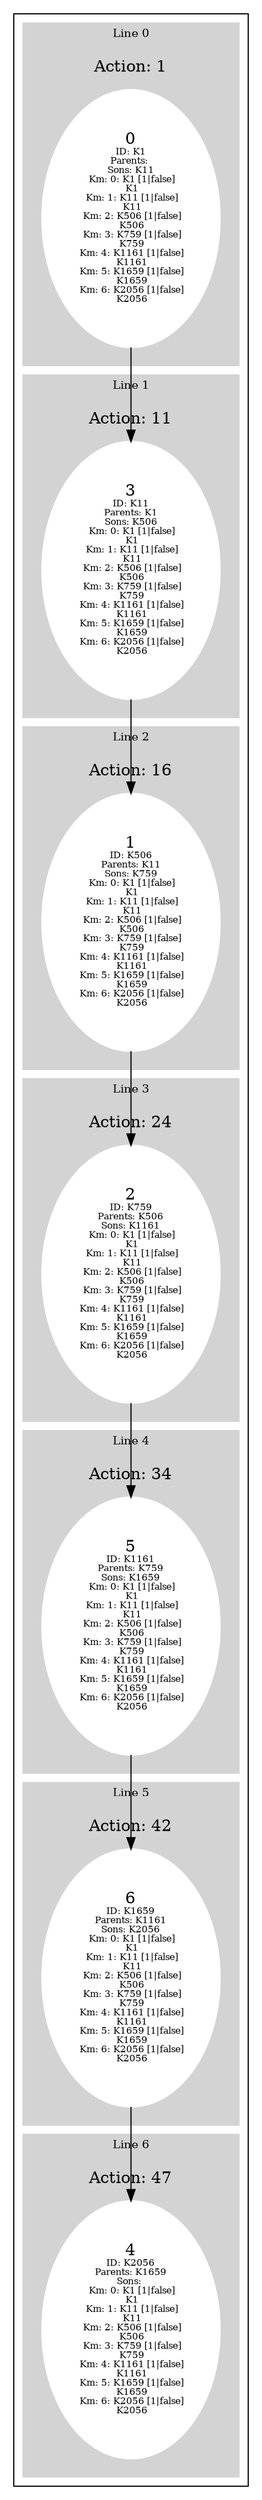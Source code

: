 digraph G {
subgraph cluster_info {
        subgraph cluster_0 {
        style=filled;
        color=lightgrey;
        node [style=filled,color=white];
        subgraph cluster_act_1 {
label = "Action: 1"step_K1 [label=<0<BR /><FONT POINT-SIZE="8">ID: K1</FONT><BR /><FONT POINT-SIZE="8">Parents: </FONT><BR /><FONT POINT-SIZE="8">Sons: K11</FONT><BR /><FONT POINT-SIZE="8"> Km: 0: K1 [1|false]<BR /> K1</FONT><BR /><FONT POINT-SIZE="8"> Km: 1: K11 [1|false]<BR /> K11</FONT><BR /><FONT POINT-SIZE="8"> Km: 2: K506 [1|false]<BR /> K506</FONT><BR /><FONT POINT-SIZE="8"> Km: 3: K759 [1|false]<BR /> K759</FONT><BR /><FONT POINT-SIZE="8"> Km: 4: K1161 [1|false]<BR /> K1161</FONT><BR /><FONT POINT-SIZE="8"> Km: 5: K1659 [1|false]<BR /> K1659</FONT><BR /><FONT POINT-SIZE="8"> Km: 6: K2056 [1|false]<BR /> K2056</FONT>>]
}

        fontsize="10"
        label = "Line 0";
        }

        subgraph cluster_4 {
        style=filled;
        color=lightgrey;
        node [style=filled,color=white];
        subgraph cluster_act_34 {
label = "Action: 34"step_K1161 [label=<5<BR /><FONT POINT-SIZE="8">ID: K1161</FONT><BR /><FONT POINT-SIZE="8">Parents: K759</FONT><BR /><FONT POINT-SIZE="8">Sons: K1659</FONT><BR /><FONT POINT-SIZE="8"> Km: 0: K1 [1|false]<BR /> K1</FONT><BR /><FONT POINT-SIZE="8"> Km: 1: K11 [1|false]<BR /> K11</FONT><BR /><FONT POINT-SIZE="8"> Km: 2: K506 [1|false]<BR /> K506</FONT><BR /><FONT POINT-SIZE="8"> Km: 3: K759 [1|false]<BR /> K759</FONT><BR /><FONT POINT-SIZE="8"> Km: 4: K1161 [1|false]<BR /> K1161</FONT><BR /><FONT POINT-SIZE="8"> Km: 5: K1659 [1|false]<BR /> K1659</FONT><BR /><FONT POINT-SIZE="8"> Km: 6: K2056 [1|false]<BR /> K2056</FONT>>]
}

        fontsize="10"
        label = "Line 4";
        }

        subgraph cluster_2 {
        style=filled;
        color=lightgrey;
        node [style=filled,color=white];
        subgraph cluster_act_16 {
label = "Action: 16"step_K506 [label=<1<BR /><FONT POINT-SIZE="8">ID: K506</FONT><BR /><FONT POINT-SIZE="8">Parents: K11</FONT><BR /><FONT POINT-SIZE="8">Sons: K759</FONT><BR /><FONT POINT-SIZE="8"> Km: 0: K1 [1|false]<BR /> K1</FONT><BR /><FONT POINT-SIZE="8"> Km: 1: K11 [1|false]<BR /> K11</FONT><BR /><FONT POINT-SIZE="8"> Km: 2: K506 [1|false]<BR /> K506</FONT><BR /><FONT POINT-SIZE="8"> Km: 3: K759 [1|false]<BR /> K759</FONT><BR /><FONT POINT-SIZE="8"> Km: 4: K1161 [1|false]<BR /> K1161</FONT><BR /><FONT POINT-SIZE="8"> Km: 5: K1659 [1|false]<BR /> K1659</FONT><BR /><FONT POINT-SIZE="8"> Km: 6: K2056 [1|false]<BR /> K2056</FONT>>]
}

        fontsize="10"
        label = "Line 2";
        }

        subgraph cluster_3 {
        style=filled;
        color=lightgrey;
        node [style=filled,color=white];
        subgraph cluster_act_24 {
label = "Action: 24"step_K759 [label=<2<BR /><FONT POINT-SIZE="8">ID: K759</FONT><BR /><FONT POINT-SIZE="8">Parents: K506</FONT><BR /><FONT POINT-SIZE="8">Sons: K1161</FONT><BR /><FONT POINT-SIZE="8"> Km: 0: K1 [1|false]<BR /> K1</FONT><BR /><FONT POINT-SIZE="8"> Km: 1: K11 [1|false]<BR /> K11</FONT><BR /><FONT POINT-SIZE="8"> Km: 2: K506 [1|false]<BR /> K506</FONT><BR /><FONT POINT-SIZE="8"> Km: 3: K759 [1|false]<BR /> K759</FONT><BR /><FONT POINT-SIZE="8"> Km: 4: K1161 [1|false]<BR /> K1161</FONT><BR /><FONT POINT-SIZE="8"> Km: 5: K1659 [1|false]<BR /> K1659</FONT><BR /><FONT POINT-SIZE="8"> Km: 6: K2056 [1|false]<BR /> K2056</FONT>>]
}

        fontsize="10"
        label = "Line 3";
        }

        subgraph cluster_5 {
        style=filled;
        color=lightgrey;
        node [style=filled,color=white];
        subgraph cluster_act_42 {
label = "Action: 42"step_K1659 [label=<6<BR /><FONT POINT-SIZE="8">ID: K1659</FONT><BR /><FONT POINT-SIZE="8">Parents: K1161</FONT><BR /><FONT POINT-SIZE="8">Sons: K2056</FONT><BR /><FONT POINT-SIZE="8"> Km: 0: K1 [1|false]<BR /> K1</FONT><BR /><FONT POINT-SIZE="8"> Km: 1: K11 [1|false]<BR /> K11</FONT><BR /><FONT POINT-SIZE="8"> Km: 2: K506 [1|false]<BR /> K506</FONT><BR /><FONT POINT-SIZE="8"> Km: 3: K759 [1|false]<BR /> K759</FONT><BR /><FONT POINT-SIZE="8"> Km: 4: K1161 [1|false]<BR /> K1161</FONT><BR /><FONT POINT-SIZE="8"> Km: 5: K1659 [1|false]<BR /> K1659</FONT><BR /><FONT POINT-SIZE="8"> Km: 6: K2056 [1|false]<BR /> K2056</FONT>>]
}

        fontsize="10"
        label = "Line 5";
        }

        subgraph cluster_6 {
        style=filled;
        color=lightgrey;
        node [style=filled,color=white];
        subgraph cluster_act_47 {
label = "Action: 47"step_K2056 [label=<4<BR /><FONT POINT-SIZE="8">ID: K2056</FONT><BR /><FONT POINT-SIZE="8">Parents: K1659</FONT><BR /><FONT POINT-SIZE="8">Sons: </FONT><BR /><FONT POINT-SIZE="8"> Km: 0: K1 [1|false]<BR /> K1</FONT><BR /><FONT POINT-SIZE="8"> Km: 1: K11 [1|false]<BR /> K11</FONT><BR /><FONT POINT-SIZE="8"> Km: 2: K506 [1|false]<BR /> K506</FONT><BR /><FONT POINT-SIZE="8"> Km: 3: K759 [1|false]<BR /> K759</FONT><BR /><FONT POINT-SIZE="8"> Km: 4: K1161 [1|false]<BR /> K1161</FONT><BR /><FONT POINT-SIZE="8"> Km: 5: K1659 [1|false]<BR /> K1659</FONT><BR /><FONT POINT-SIZE="8"> Km: 6: K2056 [1|false]<BR /> K2056</FONT>>]
}

        fontsize="10"
        label = "Line 6";
        }

        subgraph cluster_1 {
        style=filled;
        color=lightgrey;
        node [style=filled,color=white];
        subgraph cluster_act_11 {
label = "Action: 11"step_K11 [label=<3<BR /><FONT POINT-SIZE="8">ID: K11</FONT><BR /><FONT POINT-SIZE="8">Parents: K1</FONT><BR /><FONT POINT-SIZE="8">Sons: K506</FONT><BR /><FONT POINT-SIZE="8"> Km: 0: K1 [1|false]<BR /> K1</FONT><BR /><FONT POINT-SIZE="8"> Km: 1: K11 [1|false]<BR /> K11</FONT><BR /><FONT POINT-SIZE="8"> Km: 2: K506 [1|false]<BR /> K506</FONT><BR /><FONT POINT-SIZE="8"> Km: 3: K759 [1|false]<BR /> K759</FONT><BR /><FONT POINT-SIZE="8"> Km: 4: K1161 [1|false]<BR /> K1161</FONT><BR /><FONT POINT-SIZE="8"> Km: 5: K1659 [1|false]<BR /> K1659</FONT><BR /><FONT POINT-SIZE="8"> Km: 6: K2056 [1|false]<BR /> K2056</FONT>>]
}

        fontsize="10"
        label = "Line 1";
        }
step_K1 -> step_K11; 
step_K506 -> step_K759; 
step_K759 -> step_K1161; 
step_K1161 -> step_K1659; 
step_K1659 -> step_K2056; 
step_K11 -> step_K506; 
}}